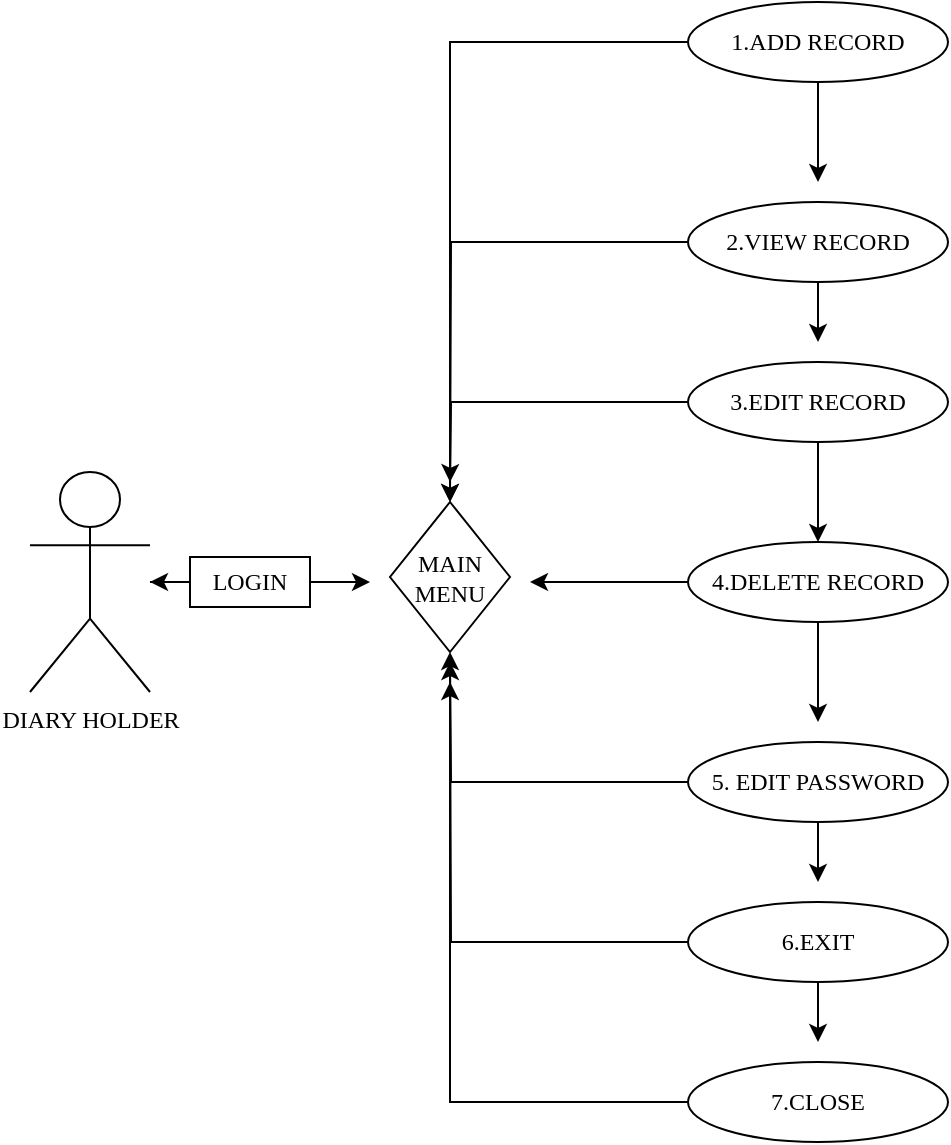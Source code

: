<mxfile version="15.8.4" type="device"><diagram id="cvJSTE6cNXuvlFTxzyOi" name="Page-1"><mxGraphModel dx="868" dy="450" grid="1" gridSize="10" guides="1" tooltips="1" connect="1" arrows="1" fold="1" page="1" pageScale="1" pageWidth="827" pageHeight="1169" math="0" shadow="0"><root><mxCell id="0"/><mxCell id="1" parent="0"/><object label="DIARY HOLDER" id="0HUFmULflvWR0RkMA8mv-1"><mxCell style="shape=umlActor;verticalLabelPosition=bottom;verticalAlign=top;html=1;outlineConnect=0;fontFamily=Comic Sans MS;" vertex="1" parent="1"><mxGeometry x="20" y="265" width="60" height="110" as="geometry"/></mxCell></object><mxCell id="0HUFmULflvWR0RkMA8mv-26" style="edgeStyle=orthogonalEdgeStyle;rounded=0;orthogonalLoop=1;jettySize=auto;html=1;exitX=0.5;exitY=1;exitDx=0;exitDy=0;fontFamily=Comic Sans MS;" edge="1" parent="1" source="0HUFmULflvWR0RkMA8mv-10"><mxGeometry relative="1" as="geometry"><mxPoint x="414" y="550" as="targetPoint"/></mxGeometry></mxCell><mxCell id="0HUFmULflvWR0RkMA8mv-32" style="edgeStyle=orthogonalEdgeStyle;rounded=0;orthogonalLoop=1;jettySize=auto;html=1;exitX=0;exitY=0.5;exitDx=0;exitDy=0;fontFamily=Comic Sans MS;" edge="1" parent="1" source="0HUFmULflvWR0RkMA8mv-10"><mxGeometry relative="1" as="geometry"><mxPoint x="230" y="370" as="targetPoint"/></mxGeometry></mxCell><mxCell id="0HUFmULflvWR0RkMA8mv-10" value="6.EXIT" style="ellipse;whiteSpace=wrap;html=1;fontFamily=Comic Sans MS;" vertex="1" parent="1"><mxGeometry x="349" y="480" width="130" height="40" as="geometry"/></mxCell><mxCell id="0HUFmULflvWR0RkMA8mv-24" style="edgeStyle=orthogonalEdgeStyle;rounded=0;orthogonalLoop=1;jettySize=auto;html=1;exitX=0.5;exitY=1;exitDx=0;exitDy=0;fontFamily=Comic Sans MS;" edge="1" parent="1" source="0HUFmULflvWR0RkMA8mv-12"><mxGeometry relative="1" as="geometry"><mxPoint x="414" y="390" as="targetPoint"/></mxGeometry></mxCell><mxCell id="0HUFmULflvWR0RkMA8mv-55" style="edgeStyle=orthogonalEdgeStyle;rounded=0;orthogonalLoop=1;jettySize=auto;html=1;exitX=0;exitY=0.5;exitDx=0;exitDy=0;fontFamily=Comic Sans MS;" edge="1" parent="1" source="0HUFmULflvWR0RkMA8mv-12"><mxGeometry relative="1" as="geometry"><mxPoint x="270" y="320" as="targetPoint"/></mxGeometry></mxCell><mxCell id="0HUFmULflvWR0RkMA8mv-12" value="4.DELETE RECORD" style="ellipse;whiteSpace=wrap;html=1;fontFamily=Comic Sans MS;" vertex="1" parent="1"><mxGeometry x="349" y="300" width="130" height="40" as="geometry"/></mxCell><mxCell id="0HUFmULflvWR0RkMA8mv-30" style="edgeStyle=orthogonalEdgeStyle;rounded=0;orthogonalLoop=1;jettySize=auto;html=1;exitX=0;exitY=0.5;exitDx=0;exitDy=0;fontFamily=Comic Sans MS;entryX=0.5;entryY=1;entryDx=0;entryDy=0;" edge="1" parent="1" source="0HUFmULflvWR0RkMA8mv-13" target="0HUFmULflvWR0RkMA8mv-42"><mxGeometry relative="1" as="geometry"><mxPoint x="290" y="330" as="targetPoint"/></mxGeometry></mxCell><mxCell id="0HUFmULflvWR0RkMA8mv-13" value="7.CLOSE" style="ellipse;whiteSpace=wrap;html=1;fontFamily=Comic Sans MS;" vertex="1" parent="1"><mxGeometry x="349" y="560" width="130" height="40" as="geometry"/></mxCell><mxCell id="0HUFmULflvWR0RkMA8mv-25" style="edgeStyle=orthogonalEdgeStyle;rounded=0;orthogonalLoop=1;jettySize=auto;html=1;exitX=0.5;exitY=1;exitDx=0;exitDy=0;fontFamily=Comic Sans MS;" edge="1" parent="1" source="0HUFmULflvWR0RkMA8mv-14"><mxGeometry relative="1" as="geometry"><mxPoint x="414" y="470" as="targetPoint"/></mxGeometry></mxCell><mxCell id="0HUFmULflvWR0RkMA8mv-33" style="edgeStyle=orthogonalEdgeStyle;rounded=0;orthogonalLoop=1;jettySize=auto;html=1;exitX=0;exitY=0.5;exitDx=0;exitDy=0;fontFamily=Comic Sans MS;" edge="1" parent="1" source="0HUFmULflvWR0RkMA8mv-14"><mxGeometry relative="1" as="geometry"><mxPoint x="230" y="360" as="targetPoint"/></mxGeometry></mxCell><mxCell id="0HUFmULflvWR0RkMA8mv-14" value="5. EDIT PASSWORD" style="ellipse;whiteSpace=wrap;html=1;fontFamily=Comic Sans MS;" vertex="1" parent="1"><mxGeometry x="349" y="400" width="130" height="40" as="geometry"/></mxCell><mxCell id="0HUFmULflvWR0RkMA8mv-21" style="edgeStyle=orthogonalEdgeStyle;rounded=0;orthogonalLoop=1;jettySize=auto;html=1;exitX=0.5;exitY=1;exitDx=0;exitDy=0;fontFamily=Comic Sans MS;" edge="1" parent="1" source="0HUFmULflvWR0RkMA8mv-15"><mxGeometry relative="1" as="geometry"><mxPoint x="414" y="120" as="targetPoint"/></mxGeometry></mxCell><mxCell id="0HUFmULflvWR0RkMA8mv-27" style="edgeStyle=orthogonalEdgeStyle;rounded=0;orthogonalLoop=1;jettySize=auto;html=1;exitX=0;exitY=0.5;exitDx=0;exitDy=0;fontFamily=Comic Sans MS;" edge="1" parent="1" source="0HUFmULflvWR0RkMA8mv-15" target="0HUFmULflvWR0RkMA8mv-42"><mxGeometry relative="1" as="geometry"><mxPoint x="280" y="320" as="targetPoint"/></mxGeometry></mxCell><mxCell id="0HUFmULflvWR0RkMA8mv-15" value="1.ADD RECORD" style="ellipse;whiteSpace=wrap;html=1;fontFamily=Comic Sans MS;" vertex="1" parent="1"><mxGeometry x="349" y="30" width="130" height="40" as="geometry"/></mxCell><mxCell id="0HUFmULflvWR0RkMA8mv-23" style="edgeStyle=orthogonalEdgeStyle;rounded=0;orthogonalLoop=1;jettySize=auto;html=1;exitX=0.5;exitY=1;exitDx=0;exitDy=0;fontFamily=Comic Sans MS;" edge="1" parent="1" source="0HUFmULflvWR0RkMA8mv-16"><mxGeometry relative="1" as="geometry"><mxPoint x="414" y="300" as="targetPoint"/></mxGeometry></mxCell><mxCell id="0HUFmULflvWR0RkMA8mv-29" style="edgeStyle=orthogonalEdgeStyle;rounded=0;orthogonalLoop=1;jettySize=auto;html=1;exitX=0;exitY=0.5;exitDx=0;exitDy=0;fontFamily=Comic Sans MS;" edge="1" parent="1" source="0HUFmULflvWR0RkMA8mv-16"><mxGeometry relative="1" as="geometry"><mxPoint x="230" y="270" as="targetPoint"/></mxGeometry></mxCell><mxCell id="0HUFmULflvWR0RkMA8mv-16" value="3.EDIT RECORD" style="ellipse;whiteSpace=wrap;html=1;fontFamily=Comic Sans MS;" vertex="1" parent="1"><mxGeometry x="349" y="210" width="130" height="40" as="geometry"/></mxCell><mxCell id="0HUFmULflvWR0RkMA8mv-22" style="edgeStyle=orthogonalEdgeStyle;rounded=0;orthogonalLoop=1;jettySize=auto;html=1;exitX=0.5;exitY=1;exitDx=0;exitDy=0;fontFamily=Comic Sans MS;" edge="1" parent="1" source="0HUFmULflvWR0RkMA8mv-17"><mxGeometry relative="1" as="geometry"><mxPoint x="414" y="200" as="targetPoint"/></mxGeometry></mxCell><mxCell id="0HUFmULflvWR0RkMA8mv-28" style="edgeStyle=orthogonalEdgeStyle;rounded=0;orthogonalLoop=1;jettySize=auto;html=1;exitX=0;exitY=0.5;exitDx=0;exitDy=0;fontFamily=Comic Sans MS;" edge="1" parent="1" source="0HUFmULflvWR0RkMA8mv-17"><mxGeometry relative="1" as="geometry"><mxPoint x="230" y="280" as="targetPoint"/></mxGeometry></mxCell><mxCell id="0HUFmULflvWR0RkMA8mv-17" value="2.VIEW RECORD" style="ellipse;whiteSpace=wrap;html=1;fontFamily=Comic Sans MS;" vertex="1" parent="1"><mxGeometry x="349" y="130" width="130" height="40" as="geometry"/></mxCell><mxCell id="0HUFmULflvWR0RkMA8mv-45" style="edgeStyle=orthogonalEdgeStyle;rounded=0;orthogonalLoop=1;jettySize=auto;html=1;exitX=0;exitY=0.5;exitDx=0;exitDy=0;fontFamily=Comic Sans MS;" edge="1" parent="1" source="0HUFmULflvWR0RkMA8mv-35"><mxGeometry relative="1" as="geometry"><mxPoint x="110" y="320" as="targetPoint"/></mxGeometry></mxCell><mxCell id="0HUFmULflvWR0RkMA8mv-50" style="edgeStyle=orthogonalEdgeStyle;rounded=0;orthogonalLoop=1;jettySize=auto;html=1;exitX=0;exitY=0.5;exitDx=0;exitDy=0;fontFamily=Comic Sans MS;" edge="1" parent="1" source="0HUFmULflvWR0RkMA8mv-35" target="0HUFmULflvWR0RkMA8mv-1"><mxGeometry relative="1" as="geometry"/></mxCell><mxCell id="0HUFmULflvWR0RkMA8mv-51" style="edgeStyle=orthogonalEdgeStyle;rounded=0;orthogonalLoop=1;jettySize=auto;html=1;exitX=1;exitY=0.5;exitDx=0;exitDy=0;fontFamily=Comic Sans MS;" edge="1" parent="1" source="0HUFmULflvWR0RkMA8mv-35"><mxGeometry relative="1" as="geometry"><mxPoint x="190" y="320" as="targetPoint"/></mxGeometry></mxCell><mxCell id="0HUFmULflvWR0RkMA8mv-35" value="LOGIN" style="whiteSpace=wrap;html=1;fontFamily=Comic Sans MS;" vertex="1" parent="1"><mxGeometry x="100" y="307.5" width="60" height="25" as="geometry"/></mxCell><mxCell id="0HUFmULflvWR0RkMA8mv-42" value="MAIN&lt;br&gt;MENU" style="rhombus;whiteSpace=wrap;html=1;fontFamily=Comic Sans MS;" vertex="1" parent="1"><mxGeometry x="200" y="280" width="60" height="75" as="geometry"/></mxCell></root></mxGraphModel></diagram></mxfile>
